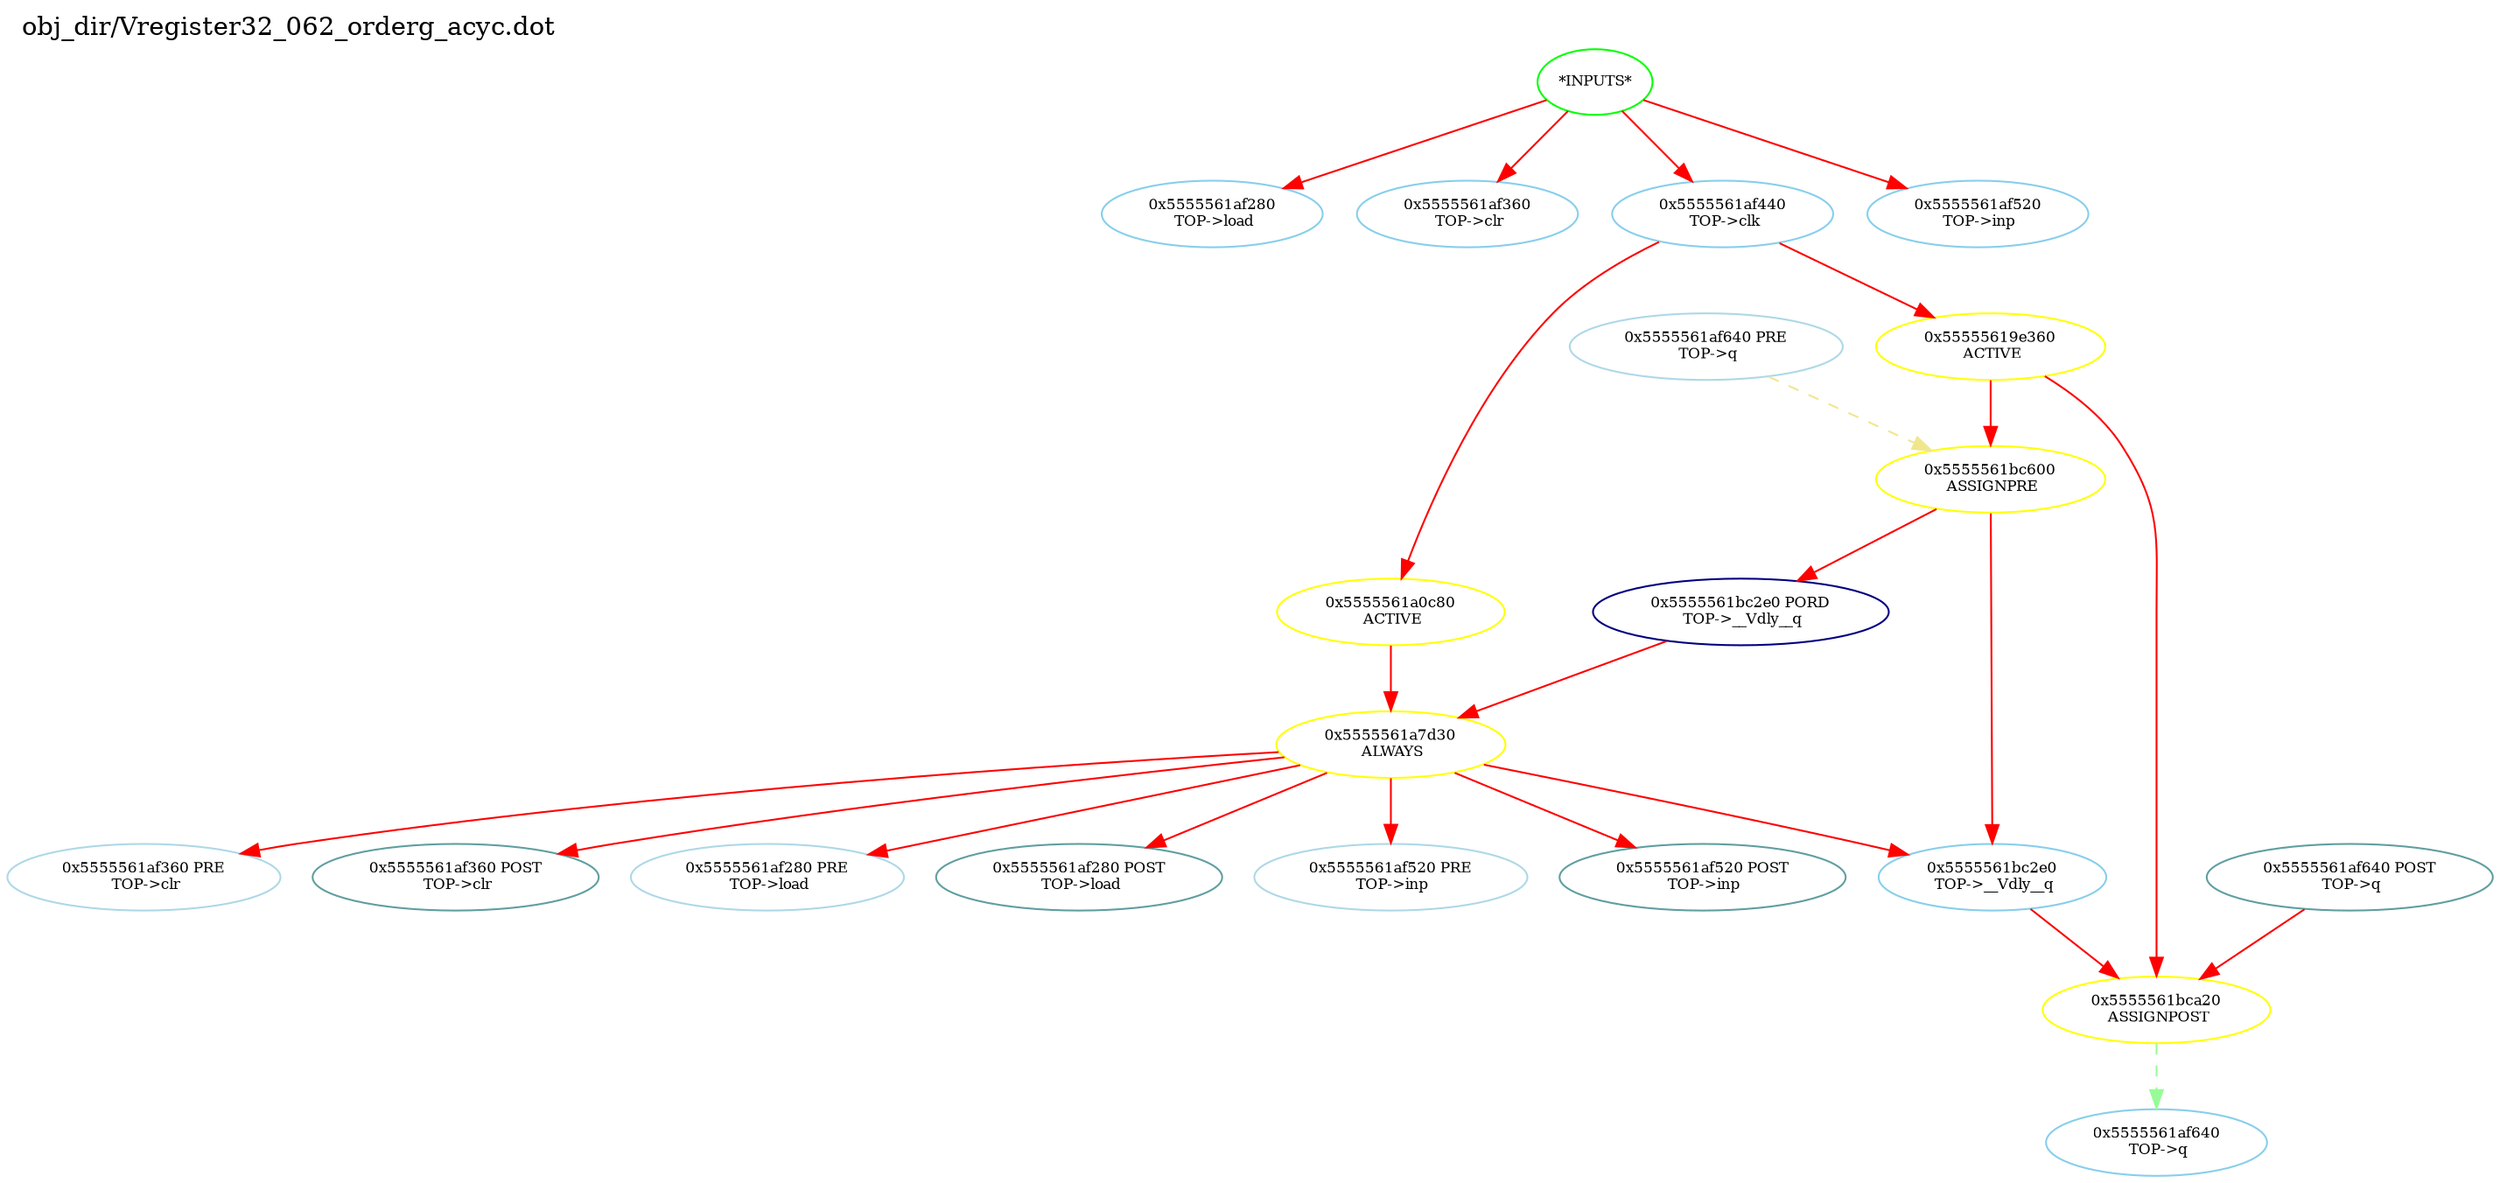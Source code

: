 digraph v3graph {
	graph	[label="obj_dir/Vregister32_062_orderg_acyc.dot",
		 labelloc=t, labeljust=l,
		 //size="7.5,10",
		 rankdir=TB];
	n0	[fontsize=8 label="*INPUTS*", color=green];
	n0x5555561af0c0_1	[fontsize=8 label="0x5555561af280\n TOP->load", color=skyblue];
	n0x5555561af0c0_2	[fontsize=8 label="0x5555561af360\n TOP->clr", color=skyblue];
	n0x5555561af0c0_3	[fontsize=8 label="0x5555561af440\n TOP->clk", color=skyblue];
	n0x5555561af0c0_4	[fontsize=8 label="0x5555561af520\n TOP->inp", color=skyblue];
	n0x5555561af0c0_5	[fontsize=8 label="0x5555561a0c80\n ACTIVE", color=yellow];
	n0x5555561af0c0_6	[fontsize=8 label="0x5555561a7d30\n ALWAYS", color=yellow];
	n0x5555561af0c0_7	[fontsize=8 label="0x5555561af360 PRE\n TOP->clr", color=lightblue];
	n0x5555561af0c0_8	[fontsize=8 label="0x5555561af360 POST\n TOP->clr", color=CadetBlue];
	n0x5555561af0c0_9	[fontsize=8 label="0x5555561bc2e0 PORD\n TOP->__Vdly__q", color=NavyBlue];
	n0x5555561af0c0_10	[fontsize=8 label="0x5555561bc2e0\n TOP->__Vdly__q", color=skyblue];
	n0x5555561af0c0_11	[fontsize=8 label="0x5555561af280 PRE\n TOP->load", color=lightblue];
	n0x5555561af0c0_12	[fontsize=8 label="0x5555561af280 POST\n TOP->load", color=CadetBlue];
	n0x5555561af0c0_13	[fontsize=8 label="0x5555561af520 PRE\n TOP->inp", color=lightblue];
	n0x5555561af0c0_14	[fontsize=8 label="0x5555561af520 POST\n TOP->inp", color=CadetBlue];
	n0x5555561af0c0_15	[fontsize=8 label="0x55555619e360\n ACTIVE", color=yellow];
	n0x5555561af0c0_16	[fontsize=8 label="0x5555561bc600\n ASSIGNPRE", color=yellow];
	n0x5555561af0c0_17	[fontsize=8 label="0x5555561af640 PRE\n TOP->q", color=lightblue];
	n0x5555561af0c0_18	[fontsize=8 label="0x5555561bca20\n ASSIGNPOST", color=yellow];
	n0x5555561af0c0_19	[fontsize=8 label="0x5555561af640\n TOP->q", color=skyblue];
	n0x5555561af0c0_20	[fontsize=8 label="0x5555561af640 POST\n TOP->q", color=CadetBlue];
	n0 -> n0x5555561af0c0_1 [fontsize=8 label="" weight=1 color=red];
	n0 -> n0x5555561af0c0_2 [fontsize=8 label="" weight=1 color=red];
	n0 -> n0x5555561af0c0_3 [fontsize=8 label="" weight=1 color=red];
	n0 -> n0x5555561af0c0_4 [fontsize=8 label="" weight=1 color=red];
	n0x5555561af0c0_3 -> n0x5555561af0c0_5 [fontsize=8 label="" weight=8 color=red];
	n0x5555561af0c0_3 -> n0x5555561af0c0_15 [fontsize=8 label="" weight=8 color=red];
	n0x5555561af0c0_5 -> n0x5555561af0c0_6 [fontsize=8 label="" weight=32 color=red];
	n0x5555561af0c0_6 -> n0x5555561af0c0_7 [fontsize=8 label="" weight=32 color=red];
	n0x5555561af0c0_6 -> n0x5555561af0c0_8 [fontsize=8 label="" weight=2 color=red];
	n0x5555561af0c0_6 -> n0x5555561af0c0_10 [fontsize=8 label="" weight=32 color=red];
	n0x5555561af0c0_6 -> n0x5555561af0c0_11 [fontsize=8 label="" weight=32 color=red];
	n0x5555561af0c0_6 -> n0x5555561af0c0_12 [fontsize=8 label="" weight=2 color=red];
	n0x5555561af0c0_6 -> n0x5555561af0c0_13 [fontsize=8 label="" weight=32 color=red];
	n0x5555561af0c0_6 -> n0x5555561af0c0_14 [fontsize=8 label="" weight=2 color=red];
	n0x5555561af0c0_9 -> n0x5555561af0c0_6 [fontsize=8 label="" weight=32 color=red];
	n0x5555561af0c0_10 -> n0x5555561af0c0_18 [fontsize=8 label="" weight=8 color=red];
	n0x5555561af0c0_15 -> n0x5555561af0c0_16 [fontsize=8 label="" weight=32 color=red];
	n0x5555561af0c0_15 -> n0x5555561af0c0_18 [fontsize=8 label="" weight=32 color=red];
	n0x5555561af0c0_16 -> n0x5555561af0c0_9 [fontsize=8 label="" weight=32 color=red];
	n0x5555561af0c0_16 -> n0x5555561af0c0_10 [fontsize=8 label="" weight=32 color=red];
	n0x5555561af0c0_17 -> n0x5555561af0c0_16 [fontsize=8 label="" weight=3 color=khaki style=dashed];
	n0x5555561af0c0_18 -> n0x5555561af0c0_19 [fontsize=8 label="" weight=1 color=PaleGreen style=dashed];
	n0x5555561af0c0_20 -> n0x5555561af0c0_18 [fontsize=8 label="" weight=2 color=red];
}
